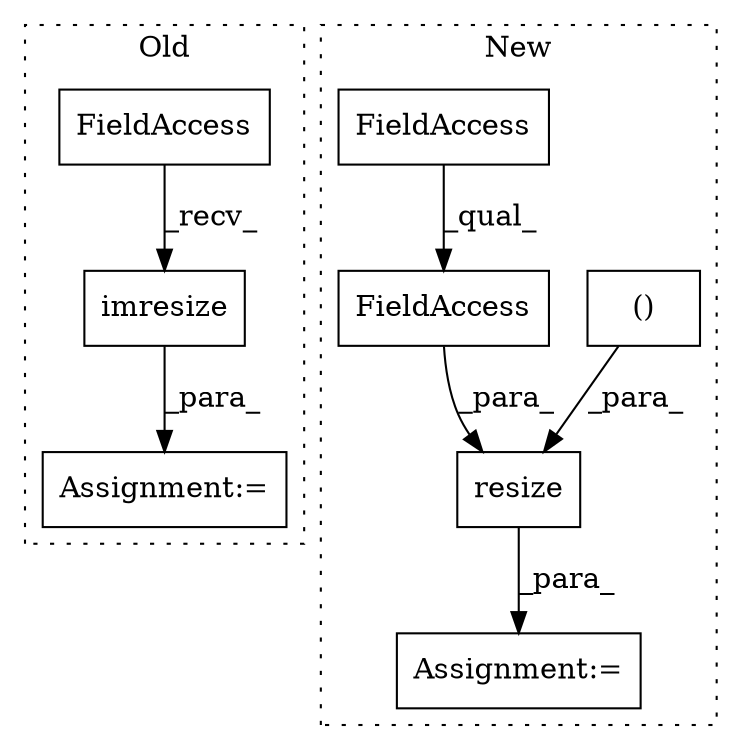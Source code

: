 digraph G {
subgraph cluster0 {
1 [label="imresize" a="32" s="2215,2252" l="9,1" shape="box"];
3 [label="FieldAccess" a="22" s="2204" l="10" shape="box"];
6 [label="Assignment:=" a="7" s="2203" l="1" shape="box"];
label = "Old";
style="dotted";
}
subgraph cluster1 {
2 [label="()" a="106" s="2311" l="73" shape="box"];
4 [label="resize" a="32" s="2297,2403" l="14,1" shape="box"];
5 [label="Assignment:=" a="7" s="2256" l="1" shape="box"];
7 [label="FieldAccess" a="22" s="2386" l="17" shape="box"];
8 [label="FieldAccess" a="22" s="2386" l="9" shape="box"];
label = "New";
style="dotted";
}
1 -> 6 [label="_para_"];
2 -> 4 [label="_para_"];
3 -> 1 [label="_recv_"];
4 -> 5 [label="_para_"];
7 -> 4 [label="_para_"];
8 -> 7 [label="_qual_"];
}